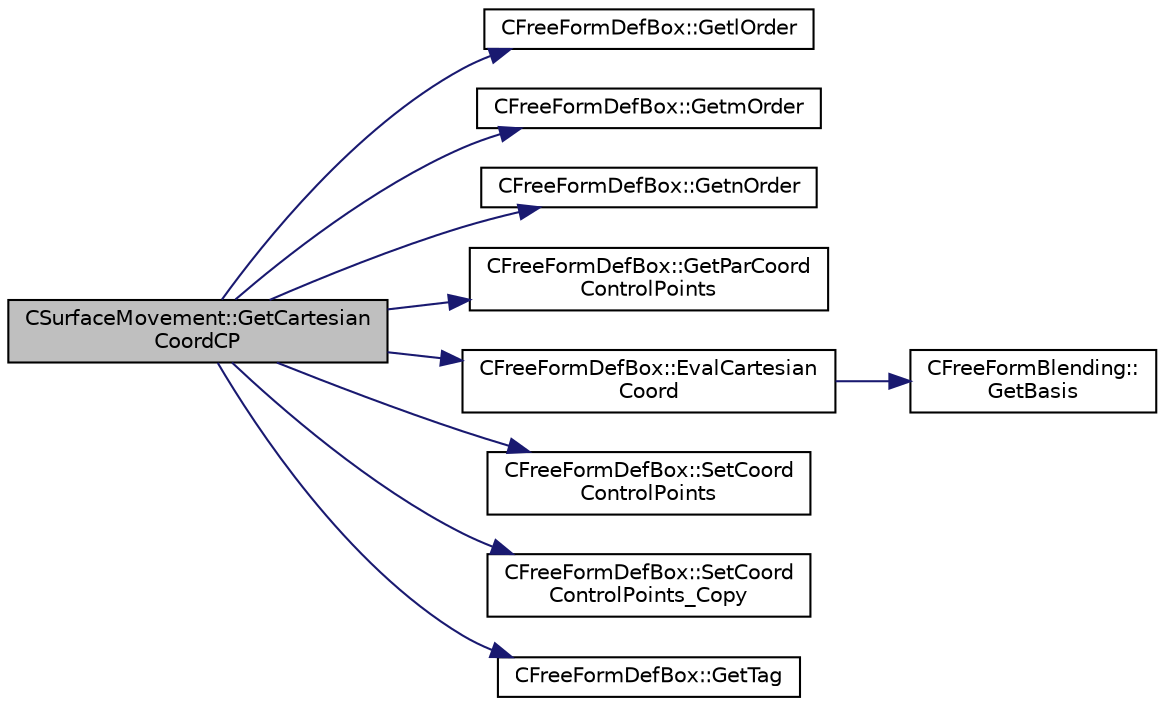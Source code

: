 digraph "CSurfaceMovement::GetCartesianCoordCP"
{
  edge [fontname="Helvetica",fontsize="10",labelfontname="Helvetica",labelfontsize="10"];
  node [fontname="Helvetica",fontsize="10",shape=record];
  rankdir="LR";
  Node136 [label="CSurfaceMovement::GetCartesian\lCoordCP",height=0.2,width=0.4,color="black", fillcolor="grey75", style="filled", fontcolor="black"];
  Node136 -> Node137 [color="midnightblue",fontsize="10",style="solid",fontname="Helvetica"];
  Node137 [label="CFreeFormDefBox::GetlOrder",height=0.2,width=0.4,color="black", fillcolor="white", style="filled",URL="$class_c_free_form_def_box.html#a41ba3a93be7707d12dd8582aac84b28b",tooltip="Get the order in the l direction of the FFD FFDBox. "];
  Node136 -> Node138 [color="midnightblue",fontsize="10",style="solid",fontname="Helvetica"];
  Node138 [label="CFreeFormDefBox::GetmOrder",height=0.2,width=0.4,color="black", fillcolor="white", style="filled",URL="$class_c_free_form_def_box.html#ad0a84141a7cc5d231050ed04a3eb1a5d",tooltip="Get the order in the m direction of the FFD FFDBox. "];
  Node136 -> Node139 [color="midnightblue",fontsize="10",style="solid",fontname="Helvetica"];
  Node139 [label="CFreeFormDefBox::GetnOrder",height=0.2,width=0.4,color="black", fillcolor="white", style="filled",URL="$class_c_free_form_def_box.html#ab077841e1b5c6d82234c5c0f92a61e35",tooltip="Get the order in the n direction of the FFD FFDBox. "];
  Node136 -> Node140 [color="midnightblue",fontsize="10",style="solid",fontname="Helvetica"];
  Node140 [label="CFreeFormDefBox::GetParCoord\lControlPoints",height=0.2,width=0.4,color="black", fillcolor="white", style="filled",URL="$class_c_free_form_def_box.html#a5c21f807f692582765af474d250a66d2",tooltip="Get the parametric coordinates of the control point. "];
  Node136 -> Node141 [color="midnightblue",fontsize="10",style="solid",fontname="Helvetica"];
  Node141 [label="CFreeFormDefBox::EvalCartesian\lCoord",height=0.2,width=0.4,color="black", fillcolor="white", style="filled",URL="$class_c_free_form_def_box.html#a1e4687107257a58ad8af6a461002b140",tooltip="Here we take the parametric coords of a point in the box and we convert them to the physical cartesia..."];
  Node141 -> Node142 [color="midnightblue",fontsize="10",style="solid",fontname="Helvetica"];
  Node142 [label="CFreeFormBlending::\lGetBasis",height=0.2,width=0.4,color="black", fillcolor="white", style="filled",URL="$class_c_free_form_blending.html#ac31d71e2b7e31d7c9e377845be61b9c3",tooltip="A pure virtual member. "];
  Node136 -> Node143 [color="midnightblue",fontsize="10",style="solid",fontname="Helvetica"];
  Node143 [label="CFreeFormDefBox::SetCoord\lControlPoints",height=0.2,width=0.4,color="black", fillcolor="white", style="filled",URL="$class_c_free_form_def_box.html#aa57720cc5001845b73b14e1d76b0d7cc",tooltip="Set the coordinates of the control points. "];
  Node136 -> Node144 [color="midnightblue",fontsize="10",style="solid",fontname="Helvetica"];
  Node144 [label="CFreeFormDefBox::SetCoord\lControlPoints_Copy",height=0.2,width=0.4,color="black", fillcolor="white", style="filled",URL="$class_c_free_form_def_box.html#a250a007d8372d33f4a4ee8a24f35ce96",tooltip="Set the coordinates of the control points. "];
  Node136 -> Node145 [color="midnightblue",fontsize="10",style="solid",fontname="Helvetica"];
  Node145 [label="CFreeFormDefBox::GetTag",height=0.2,width=0.4,color="black", fillcolor="white", style="filled",URL="$class_c_free_form_def_box.html#a39f3ec89ecaa4c20ca0bf115153f1fb5",tooltip="Get the tag that identify a FFDBox. "];
}
